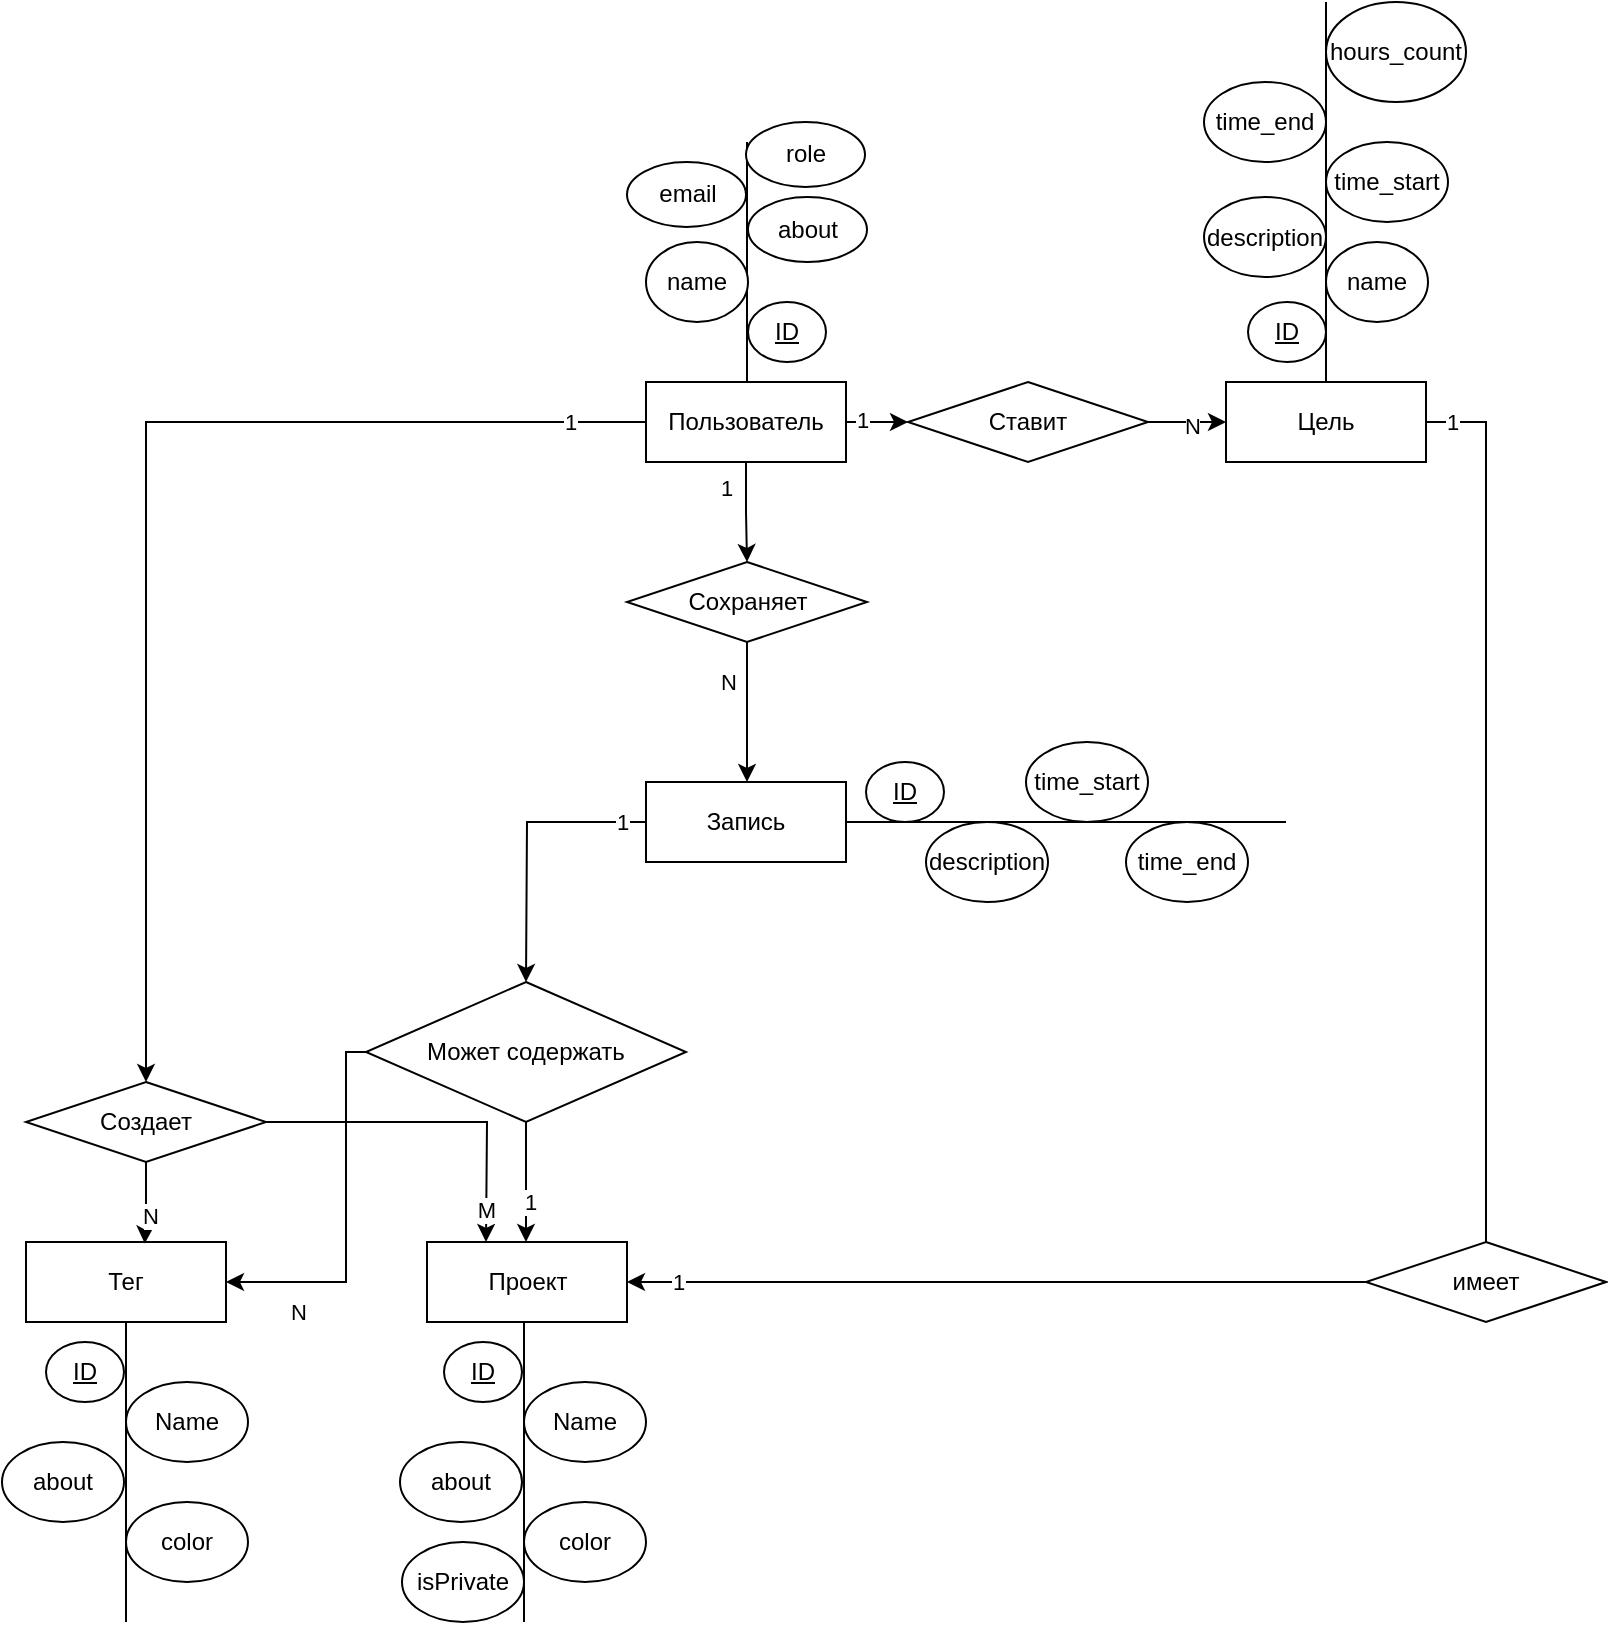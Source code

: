 <mxfile version="21.2.8" type="device">
  <diagram id="u886Hvmpbkis98s-bnif" name="Page-1">
    <mxGraphModel dx="1363" dy="2063" grid="1" gridSize="10" guides="1" tooltips="1" connect="1" arrows="1" fold="1" page="1" pageScale="1" pageWidth="850" pageHeight="1100" math="0" shadow="0">
      <root>
        <mxCell id="0" />
        <mxCell id="1" parent="0" />
        <mxCell id="HS7v9GgHMFlQY1rFjsYB-10" value="1&lt;br&gt;" style="edgeStyle=orthogonalEdgeStyle;rounded=0;orthogonalLoop=1;jettySize=auto;html=1;entryX=0.5;entryY=0;entryDx=0;entryDy=0;" parent="1" source="HS7v9GgHMFlQY1rFjsYB-1" target="HS7v9GgHMFlQY1rFjsYB-9" edge="1">
          <mxGeometry x="-0.506" y="-10" relative="1" as="geometry">
            <mxPoint as="offset" />
          </mxGeometry>
        </mxCell>
        <mxCell id="HS7v9GgHMFlQY1rFjsYB-44" style="edgeStyle=orthogonalEdgeStyle;rounded=0;orthogonalLoop=1;jettySize=auto;html=1;exitX=1;exitY=0.5;exitDx=0;exitDy=0;entryX=0;entryY=0.5;entryDx=0;entryDy=0;endArrow=classic;endFill=1;" parent="1" source="HS7v9GgHMFlQY1rFjsYB-1" target="HS7v9GgHMFlQY1rFjsYB-43" edge="1">
          <mxGeometry relative="1" as="geometry" />
        </mxCell>
        <mxCell id="HS7v9GgHMFlQY1rFjsYB-57" value="1" style="edgeLabel;html=1;align=center;verticalAlign=middle;resizable=0;points=[];" parent="HS7v9GgHMFlQY1rFjsYB-44" vertex="1" connectable="0">
          <mxGeometry x="-0.472" y="1" relative="1" as="geometry">
            <mxPoint as="offset" />
          </mxGeometry>
        </mxCell>
        <mxCell id="HS7v9GgHMFlQY1rFjsYB-66" style="edgeStyle=orthogonalEdgeStyle;rounded=0;orthogonalLoop=1;jettySize=auto;html=1;endArrow=classic;endFill=1;" parent="1" source="HS7v9GgHMFlQY1rFjsYB-1" target="HS7v9GgHMFlQY1rFjsYB-65" edge="1">
          <mxGeometry relative="1" as="geometry" />
        </mxCell>
        <mxCell id="HS7v9GgHMFlQY1rFjsYB-68" value="1" style="edgeLabel;html=1;align=center;verticalAlign=middle;resizable=0;points=[];" parent="HS7v9GgHMFlQY1rFjsYB-66" vertex="1" connectable="0">
          <mxGeometry x="-0.868" relative="1" as="geometry">
            <mxPoint as="offset" />
          </mxGeometry>
        </mxCell>
        <mxCell id="HS7v9GgHMFlQY1rFjsYB-1" value="Пользователь" style="whiteSpace=wrap;html=1;align=center;" parent="1" vertex="1">
          <mxGeometry x="360" y="-900" width="100" height="40" as="geometry" />
        </mxCell>
        <mxCell id="HS7v9GgHMFlQY1rFjsYB-2" value="" style="line;strokeWidth=1;rotatable=0;dashed=0;labelPosition=right;align=left;verticalAlign=middle;spacingTop=0;spacingLeft=6;points=[];portConstraint=eastwest;direction=south;" parent="1" vertex="1">
          <mxGeometry x="405.5" y="-1020" width="10" height="120" as="geometry" />
        </mxCell>
        <mxCell id="HS7v9GgHMFlQY1rFjsYB-3" value="ID" style="ellipse;whiteSpace=wrap;html=1;align=center;fontStyle=4;" parent="1" vertex="1">
          <mxGeometry x="411" y="-940" width="39" height="30" as="geometry" />
        </mxCell>
        <mxCell id="HS7v9GgHMFlQY1rFjsYB-5" value="about" style="ellipse;whiteSpace=wrap;html=1;align=center;" parent="1" vertex="1">
          <mxGeometry x="411" y="-992.5" width="59.5" height="32.5" as="geometry" />
        </mxCell>
        <mxCell id="HS7v9GgHMFlQY1rFjsYB-8" value="name" style="ellipse;whiteSpace=wrap;html=1;align=center;" parent="1" vertex="1">
          <mxGeometry x="700" y="-970" width="51" height="40" as="geometry" />
        </mxCell>
        <mxCell id="HS7v9GgHMFlQY1rFjsYB-11" value="N" style="edgeStyle=orthogonalEdgeStyle;rounded=0;orthogonalLoop=1;jettySize=auto;html=1;" parent="1" source="HS7v9GgHMFlQY1rFjsYB-9" edge="1">
          <mxGeometry x="-0.429" y="-11" relative="1" as="geometry">
            <mxPoint x="410.5" y="-700" as="targetPoint" />
            <mxPoint x="1" as="offset" />
          </mxGeometry>
        </mxCell>
        <mxCell id="HS7v9GgHMFlQY1rFjsYB-9" value="Сохраняет" style="shape=rhombus;perimeter=rhombusPerimeter;whiteSpace=wrap;html=1;align=center;" parent="1" vertex="1">
          <mxGeometry x="350.5" y="-810" width="120" height="40" as="geometry" />
        </mxCell>
        <mxCell id="HS7v9GgHMFlQY1rFjsYB-13" style="edgeStyle=orthogonalEdgeStyle;rounded=0;orthogonalLoop=1;jettySize=auto;html=1;endArrow=none;endFill=0;" parent="1" source="HS7v9GgHMFlQY1rFjsYB-12" edge="1">
          <mxGeometry relative="1" as="geometry">
            <mxPoint x="680" y="-680" as="targetPoint" />
          </mxGeometry>
        </mxCell>
        <mxCell id="HS7v9GgHMFlQY1rFjsYB-17" style="edgeStyle=orthogonalEdgeStyle;rounded=0;orthogonalLoop=1;jettySize=auto;html=1;endArrow=classic;endFill=1;" parent="1" source="HS7v9GgHMFlQY1rFjsYB-12" edge="1">
          <mxGeometry relative="1" as="geometry">
            <mxPoint x="300" y="-600" as="targetPoint" />
          </mxGeometry>
        </mxCell>
        <mxCell id="HS7v9GgHMFlQY1rFjsYB-64" value="1" style="edgeLabel;html=1;align=center;verticalAlign=middle;resizable=0;points=[];" parent="HS7v9GgHMFlQY1rFjsYB-17" vertex="1" connectable="0">
          <mxGeometry x="-0.826" relative="1" as="geometry">
            <mxPoint as="offset" />
          </mxGeometry>
        </mxCell>
        <mxCell id="HS7v9GgHMFlQY1rFjsYB-12" value="Запись" style="whiteSpace=wrap;html=1;align=center;" parent="1" vertex="1">
          <mxGeometry x="360" y="-700" width="100" height="40" as="geometry" />
        </mxCell>
        <mxCell id="HS7v9GgHMFlQY1rFjsYB-14" value="ID" style="ellipse;whiteSpace=wrap;html=1;align=center;fontStyle=4;" parent="1" vertex="1">
          <mxGeometry x="470" y="-710" width="39" height="30" as="geometry" />
        </mxCell>
        <mxCell id="HS7v9GgHMFlQY1rFjsYB-16" value="Name" style="ellipse;whiteSpace=wrap;html=1;align=center;" parent="1" vertex="1">
          <mxGeometry x="100" y="-400" width="61" height="40" as="geometry" />
        </mxCell>
        <mxCell id="HS7v9GgHMFlQY1rFjsYB-19" style="edgeStyle=orthogonalEdgeStyle;rounded=0;orthogonalLoop=1;jettySize=auto;html=1;endArrow=classic;endFill=1;" parent="1" source="HS7v9GgHMFlQY1rFjsYB-18" edge="1">
          <mxGeometry relative="1" as="geometry">
            <mxPoint x="300" y="-470" as="targetPoint" />
          </mxGeometry>
        </mxCell>
        <mxCell id="HS7v9GgHMFlQY1rFjsYB-41" value="1" style="edgeLabel;html=1;align=center;verticalAlign=middle;resizable=0;points=[];" parent="HS7v9GgHMFlQY1rFjsYB-19" vertex="1" connectable="0">
          <mxGeometry x="0.334" y="1" relative="1" as="geometry">
            <mxPoint as="offset" />
          </mxGeometry>
        </mxCell>
        <mxCell id="HS7v9GgHMFlQY1rFjsYB-61" style="edgeStyle=orthogonalEdgeStyle;rounded=0;orthogonalLoop=1;jettySize=auto;html=1;entryX=1;entryY=0.5;entryDx=0;entryDy=0;endArrow=classic;endFill=1;" parent="1" source="HS7v9GgHMFlQY1rFjsYB-18" target="HS7v9GgHMFlQY1rFjsYB-23" edge="1">
          <mxGeometry relative="1" as="geometry">
            <Array as="points">
              <mxPoint x="210" y="-565" />
              <mxPoint x="210" y="-450" />
            </Array>
          </mxGeometry>
        </mxCell>
        <mxCell id="HS7v9GgHMFlQY1rFjsYB-62" value="N" style="edgeLabel;html=1;align=center;verticalAlign=middle;resizable=0;points=[];" parent="HS7v9GgHMFlQY1rFjsYB-61" vertex="1" connectable="0">
          <mxGeometry x="0.656" y="2" relative="1" as="geometry">
            <mxPoint x="4" y="13" as="offset" />
          </mxGeometry>
        </mxCell>
        <mxCell id="HS7v9GgHMFlQY1rFjsYB-18" value="Может содержать" style="shape=rhombus;perimeter=rhombusPerimeter;whiteSpace=wrap;html=1;align=center;" parent="1" vertex="1">
          <mxGeometry x="220" y="-600" width="160" height="70" as="geometry" />
        </mxCell>
        <mxCell id="HS7v9GgHMFlQY1rFjsYB-20" value="Проект" style="whiteSpace=wrap;html=1;align=center;" parent="1" vertex="1">
          <mxGeometry x="250.5" y="-470" width="100" height="40" as="geometry" />
        </mxCell>
        <mxCell id="HS7v9GgHMFlQY1rFjsYB-25" style="edgeStyle=orthogonalEdgeStyle;rounded=0;orthogonalLoop=1;jettySize=auto;html=1;endArrow=none;endFill=0;" parent="1" source="HS7v9GgHMFlQY1rFjsYB-23" edge="1">
          <mxGeometry relative="1" as="geometry">
            <mxPoint x="100" y="-280" as="targetPoint" />
          </mxGeometry>
        </mxCell>
        <mxCell id="HS7v9GgHMFlQY1rFjsYB-23" value="Тег" style="whiteSpace=wrap;html=1;align=center;" parent="1" vertex="1">
          <mxGeometry x="50" y="-470" width="100" height="40" as="geometry" />
        </mxCell>
        <mxCell id="HS7v9GgHMFlQY1rFjsYB-26" value="ID" style="ellipse;whiteSpace=wrap;html=1;align=center;fontStyle=4;" parent="1" vertex="1">
          <mxGeometry x="60" y="-420" width="39" height="30" as="geometry" />
        </mxCell>
        <mxCell id="HS7v9GgHMFlQY1rFjsYB-27" value="about" style="ellipse;whiteSpace=wrap;html=1;align=center;" parent="1" vertex="1">
          <mxGeometry x="38" y="-370" width="61" height="40" as="geometry" />
        </mxCell>
        <mxCell id="HS7v9GgHMFlQY1rFjsYB-28" value="color" style="ellipse;whiteSpace=wrap;html=1;align=center;" parent="1" vertex="1">
          <mxGeometry x="100" y="-340" width="61" height="40" as="geometry" />
        </mxCell>
        <mxCell id="HS7v9GgHMFlQY1rFjsYB-29" value="Name" style="ellipse;whiteSpace=wrap;html=1;align=center;" parent="1" vertex="1">
          <mxGeometry x="299" y="-400" width="61" height="40" as="geometry" />
        </mxCell>
        <mxCell id="HS7v9GgHMFlQY1rFjsYB-30" style="edgeStyle=orthogonalEdgeStyle;rounded=0;orthogonalLoop=1;jettySize=auto;html=1;endArrow=none;endFill=0;" parent="1" edge="1">
          <mxGeometry relative="1" as="geometry">
            <mxPoint x="299" y="-280" as="targetPoint" />
            <mxPoint x="299" y="-430" as="sourcePoint" />
          </mxGeometry>
        </mxCell>
        <mxCell id="HS7v9GgHMFlQY1rFjsYB-31" value="ID" style="ellipse;whiteSpace=wrap;html=1;align=center;fontStyle=4;" parent="1" vertex="1">
          <mxGeometry x="259" y="-420" width="39" height="30" as="geometry" />
        </mxCell>
        <mxCell id="HS7v9GgHMFlQY1rFjsYB-32" value="about" style="ellipse;whiteSpace=wrap;html=1;align=center;" parent="1" vertex="1">
          <mxGeometry x="237" y="-370" width="61" height="40" as="geometry" />
        </mxCell>
        <mxCell id="HS7v9GgHMFlQY1rFjsYB-33" value="color" style="ellipse;whiteSpace=wrap;html=1;align=center;" parent="1" vertex="1">
          <mxGeometry x="299" y="-340" width="61" height="40" as="geometry" />
        </mxCell>
        <mxCell id="HS7v9GgHMFlQY1rFjsYB-34" value="isPrivate" style="ellipse;whiteSpace=wrap;html=1;align=center;" parent="1" vertex="1">
          <mxGeometry x="238" y="-320" width="61" height="40" as="geometry" />
        </mxCell>
        <mxCell id="HS7v9GgHMFlQY1rFjsYB-36" value="description" style="ellipse;whiteSpace=wrap;html=1;align=center;" parent="1" vertex="1">
          <mxGeometry x="500" y="-680" width="61" height="40" as="geometry" />
        </mxCell>
        <mxCell id="HS7v9GgHMFlQY1rFjsYB-37" value="time_start" style="ellipse;whiteSpace=wrap;html=1;align=center;" parent="1" vertex="1">
          <mxGeometry x="550" y="-720" width="61" height="40" as="geometry" />
        </mxCell>
        <mxCell id="HS7v9GgHMFlQY1rFjsYB-38" value="time_end" style="ellipse;whiteSpace=wrap;html=1;align=center;" parent="1" vertex="1">
          <mxGeometry x="600" y="-680" width="61" height="40" as="geometry" />
        </mxCell>
        <mxCell id="HS7v9GgHMFlQY1rFjsYB-46" style="edgeStyle=orthogonalEdgeStyle;rounded=0;orthogonalLoop=1;jettySize=auto;html=1;endArrow=none;endFill=0;" parent="1" source="HS7v9GgHMFlQY1rFjsYB-42" edge="1">
          <mxGeometry relative="1" as="geometry">
            <mxPoint x="700" y="-1090" as="targetPoint" />
          </mxGeometry>
        </mxCell>
        <mxCell id="HS7v9GgHMFlQY1rFjsYB-52" style="edgeStyle=orthogonalEdgeStyle;rounded=0;orthogonalLoop=1;jettySize=auto;html=1;endArrow=none;endFill=0;entryX=0.5;entryY=0;entryDx=0;entryDy=0;" parent="1" source="HS7v9GgHMFlQY1rFjsYB-42" target="HS7v9GgHMFlQY1rFjsYB-53" edge="1">
          <mxGeometry relative="1" as="geometry">
            <mxPoint x="780" y="-570" as="targetPoint" />
            <Array as="points">
              <mxPoint x="780" y="-880" />
            </Array>
          </mxGeometry>
        </mxCell>
        <mxCell id="HS7v9GgHMFlQY1rFjsYB-55" value="1" style="edgeLabel;html=1;align=center;verticalAlign=middle;resizable=0;points=[];" parent="HS7v9GgHMFlQY1rFjsYB-52" vertex="1" connectable="0">
          <mxGeometry x="-0.94" relative="1" as="geometry">
            <mxPoint as="offset" />
          </mxGeometry>
        </mxCell>
        <mxCell id="HS7v9GgHMFlQY1rFjsYB-42" value="Цель" style="whiteSpace=wrap;html=1;align=center;" parent="1" vertex="1">
          <mxGeometry x="650" y="-900" width="100" height="40" as="geometry" />
        </mxCell>
        <mxCell id="HS7v9GgHMFlQY1rFjsYB-45" style="edgeStyle=orthogonalEdgeStyle;rounded=0;orthogonalLoop=1;jettySize=auto;html=1;entryX=0;entryY=0.5;entryDx=0;entryDy=0;endArrow=classic;endFill=1;" parent="1" source="HS7v9GgHMFlQY1rFjsYB-43" target="HS7v9GgHMFlQY1rFjsYB-42" edge="1">
          <mxGeometry relative="1" as="geometry" />
        </mxCell>
        <mxCell id="HS7v9GgHMFlQY1rFjsYB-58" value="N" style="edgeLabel;html=1;align=center;verticalAlign=middle;resizable=0;points=[];" parent="HS7v9GgHMFlQY1rFjsYB-45" vertex="1" connectable="0">
          <mxGeometry x="0.136" y="-2" relative="1" as="geometry">
            <mxPoint as="offset" />
          </mxGeometry>
        </mxCell>
        <mxCell id="HS7v9GgHMFlQY1rFjsYB-43" value="Ставит" style="shape=rhombus;perimeter=rhombusPerimeter;whiteSpace=wrap;html=1;align=center;" parent="1" vertex="1">
          <mxGeometry x="491" y="-900" width="120" height="40" as="geometry" />
        </mxCell>
        <mxCell id="HS7v9GgHMFlQY1rFjsYB-47" value="ID" style="ellipse;whiteSpace=wrap;html=1;align=center;fontStyle=4;" parent="1" vertex="1">
          <mxGeometry x="661" y="-940" width="39" height="30" as="geometry" />
        </mxCell>
        <mxCell id="HS7v9GgHMFlQY1rFjsYB-48" value="description" style="ellipse;whiteSpace=wrap;html=1;align=center;" parent="1" vertex="1">
          <mxGeometry x="639" y="-992.5" width="61" height="40" as="geometry" />
        </mxCell>
        <mxCell id="HS7v9GgHMFlQY1rFjsYB-49" value="time_start" style="ellipse;whiteSpace=wrap;html=1;align=center;" parent="1" vertex="1">
          <mxGeometry x="700" y="-1020" width="61" height="40" as="geometry" />
        </mxCell>
        <mxCell id="HS7v9GgHMFlQY1rFjsYB-50" value="time_end" style="ellipse;whiteSpace=wrap;html=1;align=center;" parent="1" vertex="1">
          <mxGeometry x="639" y="-1050" width="61" height="40" as="geometry" />
        </mxCell>
        <mxCell id="HS7v9GgHMFlQY1rFjsYB-51" value="hours_count" style="ellipse;whiteSpace=wrap;html=1;align=center;" parent="1" vertex="1">
          <mxGeometry x="700" y="-1090" width="70" height="50" as="geometry" />
        </mxCell>
        <mxCell id="HS7v9GgHMFlQY1rFjsYB-54" style="edgeStyle=orthogonalEdgeStyle;rounded=0;orthogonalLoop=1;jettySize=auto;html=1;entryX=1;entryY=0.5;entryDx=0;entryDy=0;endArrow=classic;endFill=1;" parent="1" source="HS7v9GgHMFlQY1rFjsYB-53" target="HS7v9GgHMFlQY1rFjsYB-20" edge="1">
          <mxGeometry relative="1" as="geometry" />
        </mxCell>
        <mxCell id="HS7v9GgHMFlQY1rFjsYB-56" value="1" style="edgeLabel;html=1;align=center;verticalAlign=middle;resizable=0;points=[];" parent="HS7v9GgHMFlQY1rFjsYB-54" vertex="1" connectable="0">
          <mxGeometry x="0.865" relative="1" as="geometry">
            <mxPoint as="offset" />
          </mxGeometry>
        </mxCell>
        <mxCell id="HS7v9GgHMFlQY1rFjsYB-53" value="имеет" style="shape=rhombus;perimeter=rhombusPerimeter;whiteSpace=wrap;html=1;align=center;" parent="1" vertex="1">
          <mxGeometry x="720" y="-470" width="120" height="40" as="geometry" />
        </mxCell>
        <mxCell id="HS7v9GgHMFlQY1rFjsYB-59" value="name" style="ellipse;whiteSpace=wrap;html=1;align=center;" parent="1" vertex="1">
          <mxGeometry x="360" y="-970" width="51" height="40" as="geometry" />
        </mxCell>
        <mxCell id="HS7v9GgHMFlQY1rFjsYB-60" value="email" style="ellipse;whiteSpace=wrap;html=1;align=center;" parent="1" vertex="1">
          <mxGeometry x="350.5" y="-1010" width="59.5" height="32.5" as="geometry" />
        </mxCell>
        <mxCell id="HS7v9GgHMFlQY1rFjsYB-67" style="edgeStyle=orthogonalEdgeStyle;rounded=0;orthogonalLoop=1;jettySize=auto;html=1;entryX=0.594;entryY=0.02;entryDx=0;entryDy=0;entryPerimeter=0;endArrow=classic;endFill=1;" parent="1" source="HS7v9GgHMFlQY1rFjsYB-65" target="HS7v9GgHMFlQY1rFjsYB-23" edge="1">
          <mxGeometry relative="1" as="geometry" />
        </mxCell>
        <mxCell id="HS7v9GgHMFlQY1rFjsYB-69" value="N" style="edgeLabel;html=1;align=center;verticalAlign=middle;resizable=0;points=[];" parent="HS7v9GgHMFlQY1rFjsYB-67" vertex="1" connectable="0">
          <mxGeometry x="0.306" y="2" relative="1" as="geometry">
            <mxPoint as="offset" />
          </mxGeometry>
        </mxCell>
        <mxCell id="HS7v9GgHMFlQY1rFjsYB-70" style="edgeStyle=orthogonalEdgeStyle;rounded=0;orthogonalLoop=1;jettySize=auto;html=1;endArrow=classic;endFill=1;" parent="1" source="HS7v9GgHMFlQY1rFjsYB-65" edge="1">
          <mxGeometry relative="1" as="geometry">
            <mxPoint x="280" y="-470" as="targetPoint" />
          </mxGeometry>
        </mxCell>
        <mxCell id="HS7v9GgHMFlQY1rFjsYB-71" value="M" style="edgeLabel;html=1;align=center;verticalAlign=middle;resizable=0;points=[];" parent="HS7v9GgHMFlQY1rFjsYB-70" vertex="1" connectable="0">
          <mxGeometry x="0.814" relative="1" as="geometry">
            <mxPoint as="offset" />
          </mxGeometry>
        </mxCell>
        <mxCell id="HS7v9GgHMFlQY1rFjsYB-65" value="Создает" style="shape=rhombus;perimeter=rhombusPerimeter;whiteSpace=wrap;html=1;align=center;" parent="1" vertex="1">
          <mxGeometry x="50" y="-550" width="120" height="40" as="geometry" />
        </mxCell>
        <mxCell id="4zPmG9hKBFSTGuQuBERX-1" value="role" style="ellipse;whiteSpace=wrap;html=1;align=center;" vertex="1" parent="1">
          <mxGeometry x="410" y="-1030" width="59.5" height="32.5" as="geometry" />
        </mxCell>
      </root>
    </mxGraphModel>
  </diagram>
</mxfile>
